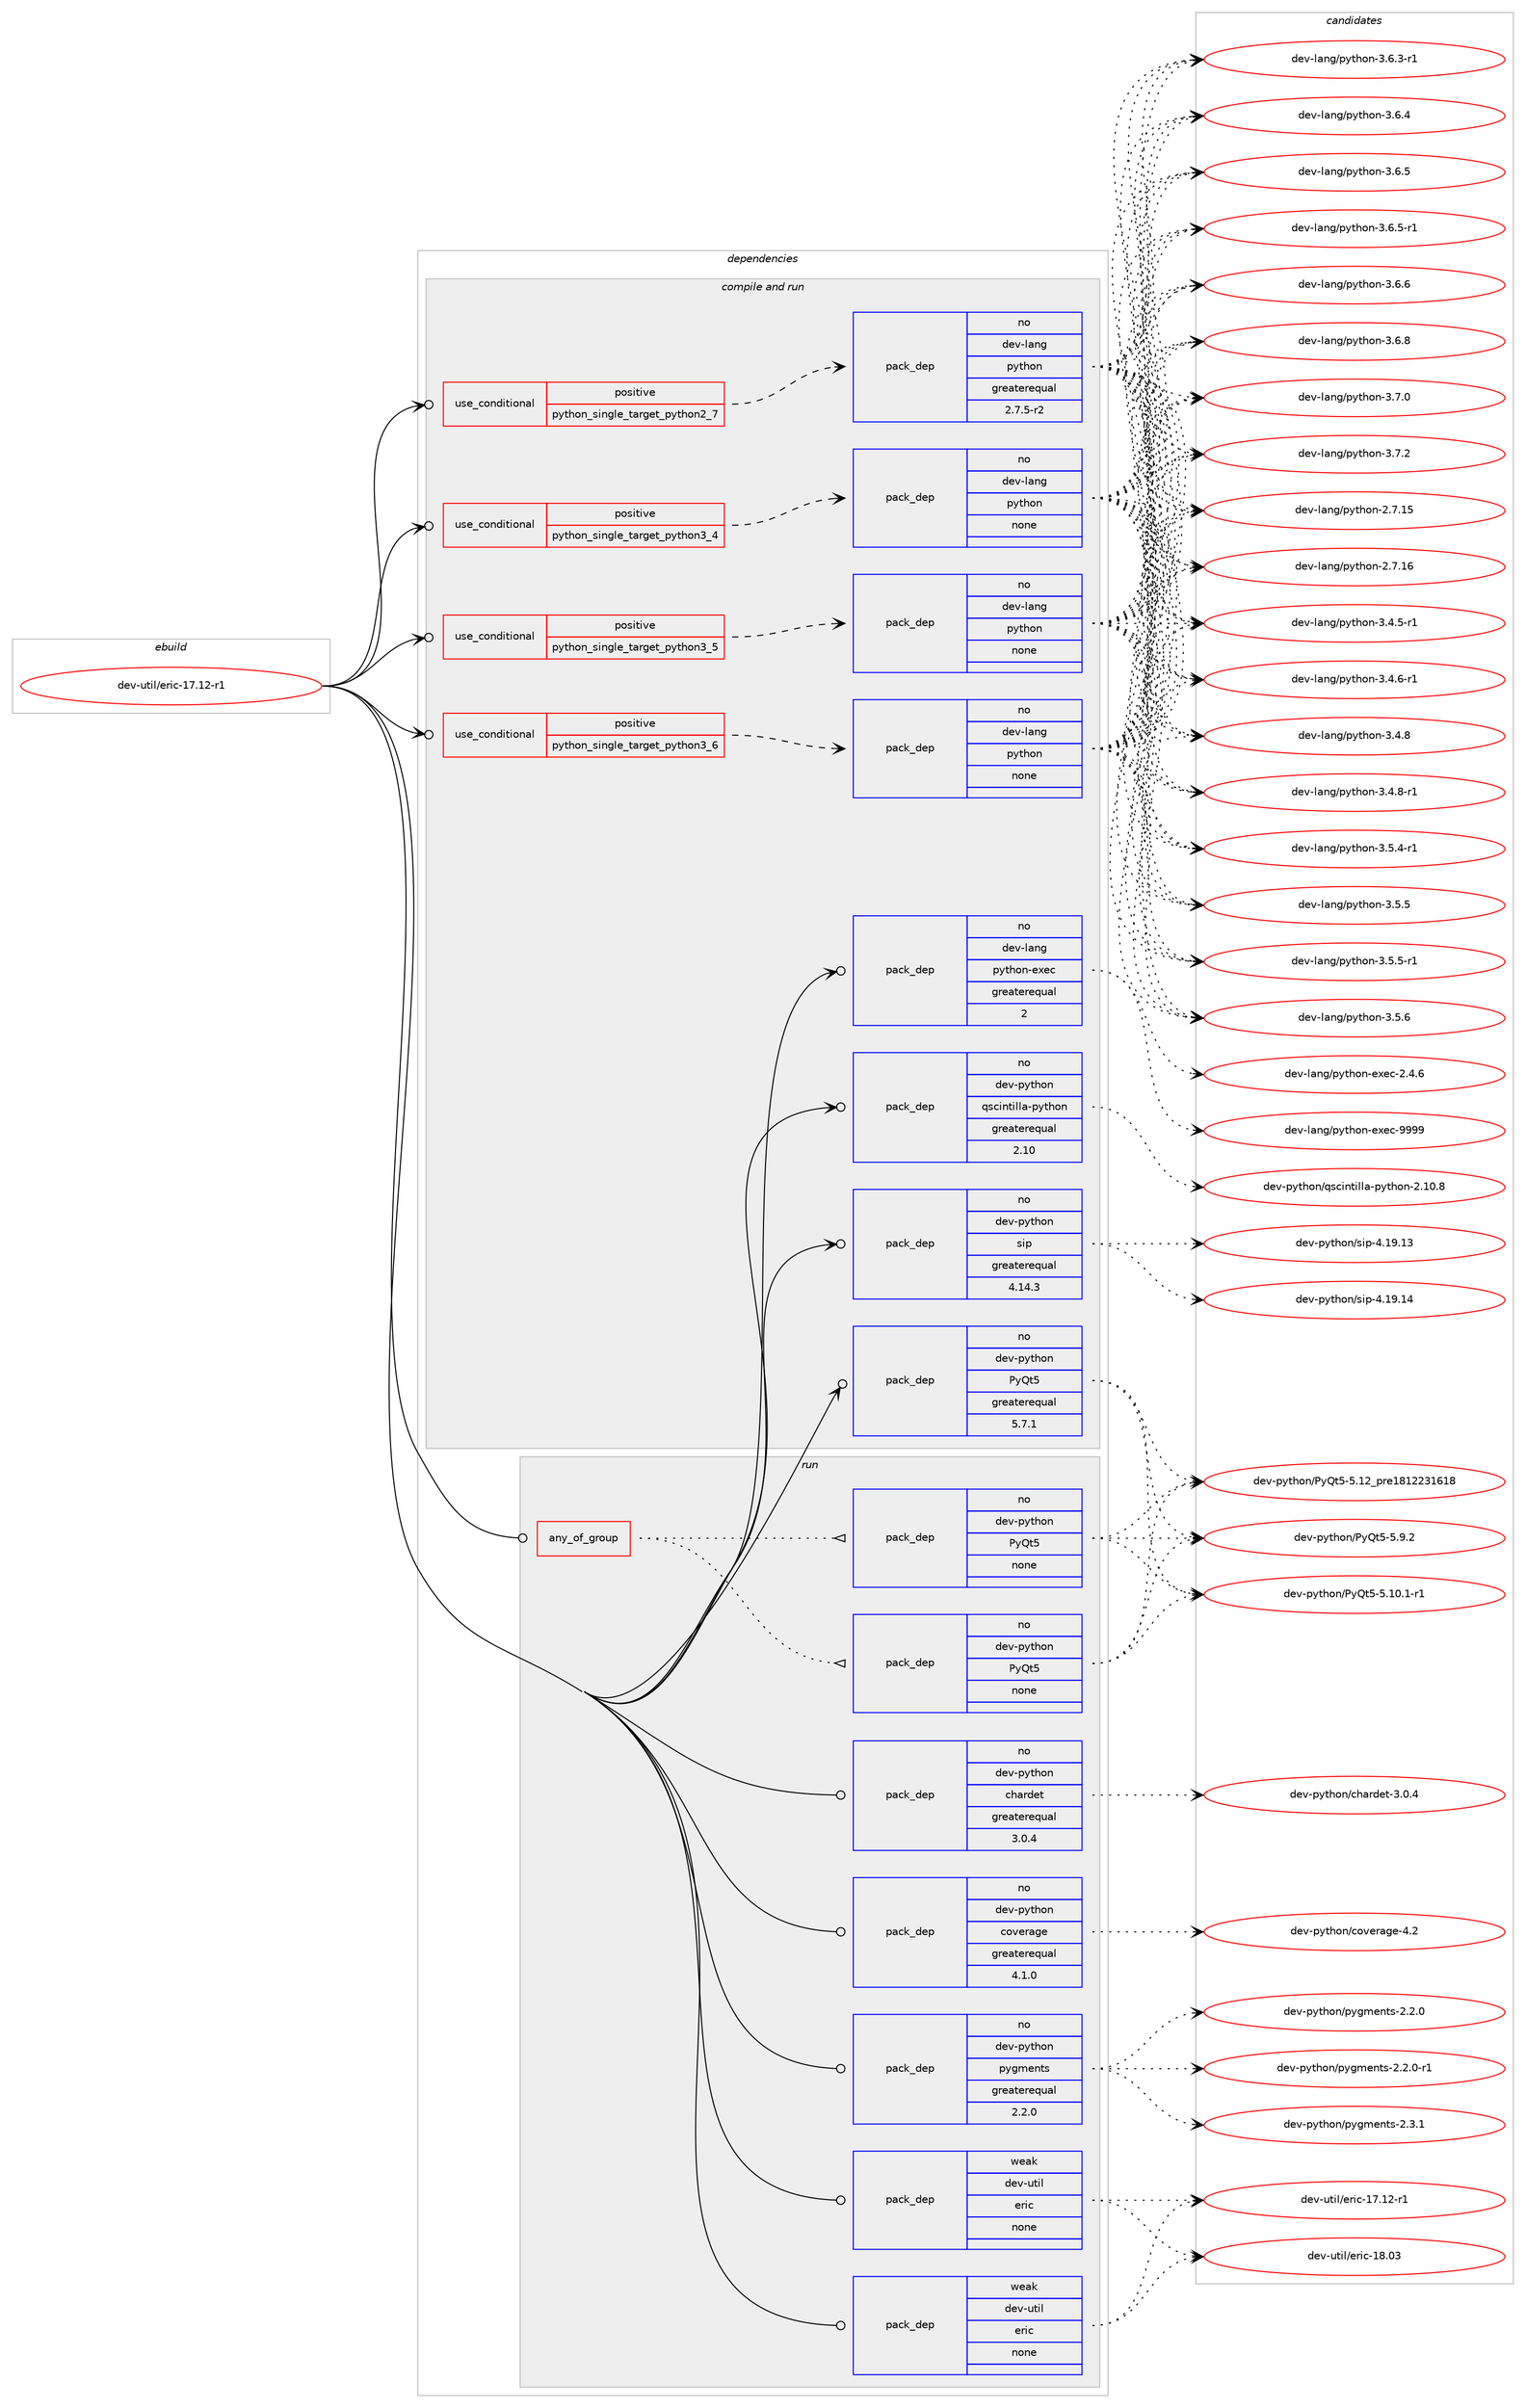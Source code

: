 digraph prolog {

# *************
# Graph options
# *************

newrank=true;
concentrate=true;
compound=true;
graph [rankdir=LR,fontname=Helvetica,fontsize=10,ranksep=1.5];#, ranksep=2.5, nodesep=0.2];
edge  [arrowhead=vee];
node  [fontname=Helvetica,fontsize=10];

# **********
# The ebuild
# **********

subgraph cluster_leftcol {
color=gray;
rank=same;
label=<<i>ebuild</i>>;
id [label="dev-util/eric-17.12-r1", color=red, width=4, href="../dev-util/eric-17.12-r1.svg"];
}

# ****************
# The dependencies
# ****************

subgraph cluster_midcol {
color=gray;
label=<<i>dependencies</i>>;
subgraph cluster_compile {
fillcolor="#eeeeee";
style=filled;
label=<<i>compile</i>>;
}
subgraph cluster_compileandrun {
fillcolor="#eeeeee";
style=filled;
label=<<i>compile and run</i>>;
subgraph cond424305 {
dependency1545258 [label=<<TABLE BORDER="0" CELLBORDER="1" CELLSPACING="0" CELLPADDING="4"><TR><TD ROWSPAN="3" CELLPADDING="10">use_conditional</TD></TR><TR><TD>positive</TD></TR><TR><TD>python_single_target_python2_7</TD></TR></TABLE>>, shape=none, color=red];
subgraph pack1097320 {
dependency1545259 [label=<<TABLE BORDER="0" CELLBORDER="1" CELLSPACING="0" CELLPADDING="4" WIDTH="220"><TR><TD ROWSPAN="6" CELLPADDING="30">pack_dep</TD></TR><TR><TD WIDTH="110">no</TD></TR><TR><TD>dev-lang</TD></TR><TR><TD>python</TD></TR><TR><TD>greaterequal</TD></TR><TR><TD>2.7.5-r2</TD></TR></TABLE>>, shape=none, color=blue];
}
dependency1545258:e -> dependency1545259:w [weight=20,style="dashed",arrowhead="vee"];
}
id:e -> dependency1545258:w [weight=20,style="solid",arrowhead="odotvee"];
subgraph cond424306 {
dependency1545260 [label=<<TABLE BORDER="0" CELLBORDER="1" CELLSPACING="0" CELLPADDING="4"><TR><TD ROWSPAN="3" CELLPADDING="10">use_conditional</TD></TR><TR><TD>positive</TD></TR><TR><TD>python_single_target_python3_4</TD></TR></TABLE>>, shape=none, color=red];
subgraph pack1097321 {
dependency1545261 [label=<<TABLE BORDER="0" CELLBORDER="1" CELLSPACING="0" CELLPADDING="4" WIDTH="220"><TR><TD ROWSPAN="6" CELLPADDING="30">pack_dep</TD></TR><TR><TD WIDTH="110">no</TD></TR><TR><TD>dev-lang</TD></TR><TR><TD>python</TD></TR><TR><TD>none</TD></TR><TR><TD></TD></TR></TABLE>>, shape=none, color=blue];
}
dependency1545260:e -> dependency1545261:w [weight=20,style="dashed",arrowhead="vee"];
}
id:e -> dependency1545260:w [weight=20,style="solid",arrowhead="odotvee"];
subgraph cond424307 {
dependency1545262 [label=<<TABLE BORDER="0" CELLBORDER="1" CELLSPACING="0" CELLPADDING="4"><TR><TD ROWSPAN="3" CELLPADDING="10">use_conditional</TD></TR><TR><TD>positive</TD></TR><TR><TD>python_single_target_python3_5</TD></TR></TABLE>>, shape=none, color=red];
subgraph pack1097322 {
dependency1545263 [label=<<TABLE BORDER="0" CELLBORDER="1" CELLSPACING="0" CELLPADDING="4" WIDTH="220"><TR><TD ROWSPAN="6" CELLPADDING="30">pack_dep</TD></TR><TR><TD WIDTH="110">no</TD></TR><TR><TD>dev-lang</TD></TR><TR><TD>python</TD></TR><TR><TD>none</TD></TR><TR><TD></TD></TR></TABLE>>, shape=none, color=blue];
}
dependency1545262:e -> dependency1545263:w [weight=20,style="dashed",arrowhead="vee"];
}
id:e -> dependency1545262:w [weight=20,style="solid",arrowhead="odotvee"];
subgraph cond424308 {
dependency1545264 [label=<<TABLE BORDER="0" CELLBORDER="1" CELLSPACING="0" CELLPADDING="4"><TR><TD ROWSPAN="3" CELLPADDING="10">use_conditional</TD></TR><TR><TD>positive</TD></TR><TR><TD>python_single_target_python3_6</TD></TR></TABLE>>, shape=none, color=red];
subgraph pack1097323 {
dependency1545265 [label=<<TABLE BORDER="0" CELLBORDER="1" CELLSPACING="0" CELLPADDING="4" WIDTH="220"><TR><TD ROWSPAN="6" CELLPADDING="30">pack_dep</TD></TR><TR><TD WIDTH="110">no</TD></TR><TR><TD>dev-lang</TD></TR><TR><TD>python</TD></TR><TR><TD>none</TD></TR><TR><TD></TD></TR></TABLE>>, shape=none, color=blue];
}
dependency1545264:e -> dependency1545265:w [weight=20,style="dashed",arrowhead="vee"];
}
id:e -> dependency1545264:w [weight=20,style="solid",arrowhead="odotvee"];
subgraph pack1097324 {
dependency1545266 [label=<<TABLE BORDER="0" CELLBORDER="1" CELLSPACING="0" CELLPADDING="4" WIDTH="220"><TR><TD ROWSPAN="6" CELLPADDING="30">pack_dep</TD></TR><TR><TD WIDTH="110">no</TD></TR><TR><TD>dev-lang</TD></TR><TR><TD>python-exec</TD></TR><TR><TD>greaterequal</TD></TR><TR><TD>2</TD></TR></TABLE>>, shape=none, color=blue];
}
id:e -> dependency1545266:w [weight=20,style="solid",arrowhead="odotvee"];
subgraph pack1097325 {
dependency1545267 [label=<<TABLE BORDER="0" CELLBORDER="1" CELLSPACING="0" CELLPADDING="4" WIDTH="220"><TR><TD ROWSPAN="6" CELLPADDING="30">pack_dep</TD></TR><TR><TD WIDTH="110">no</TD></TR><TR><TD>dev-python</TD></TR><TR><TD>PyQt5</TD></TR><TR><TD>greaterequal</TD></TR><TR><TD>5.7.1</TD></TR></TABLE>>, shape=none, color=blue];
}
id:e -> dependency1545267:w [weight=20,style="solid",arrowhead="odotvee"];
subgraph pack1097326 {
dependency1545268 [label=<<TABLE BORDER="0" CELLBORDER="1" CELLSPACING="0" CELLPADDING="4" WIDTH="220"><TR><TD ROWSPAN="6" CELLPADDING="30">pack_dep</TD></TR><TR><TD WIDTH="110">no</TD></TR><TR><TD>dev-python</TD></TR><TR><TD>qscintilla-python</TD></TR><TR><TD>greaterequal</TD></TR><TR><TD>2.10</TD></TR></TABLE>>, shape=none, color=blue];
}
id:e -> dependency1545268:w [weight=20,style="solid",arrowhead="odotvee"];
subgraph pack1097327 {
dependency1545269 [label=<<TABLE BORDER="0" CELLBORDER="1" CELLSPACING="0" CELLPADDING="4" WIDTH="220"><TR><TD ROWSPAN="6" CELLPADDING="30">pack_dep</TD></TR><TR><TD WIDTH="110">no</TD></TR><TR><TD>dev-python</TD></TR><TR><TD>sip</TD></TR><TR><TD>greaterequal</TD></TR><TR><TD>4.14.3</TD></TR></TABLE>>, shape=none, color=blue];
}
id:e -> dependency1545269:w [weight=20,style="solid",arrowhead="odotvee"];
}
subgraph cluster_run {
fillcolor="#eeeeee";
style=filled;
label=<<i>run</i>>;
subgraph any23040 {
dependency1545270 [label=<<TABLE BORDER="0" CELLBORDER="1" CELLSPACING="0" CELLPADDING="4"><TR><TD CELLPADDING="10">any_of_group</TD></TR></TABLE>>, shape=none, color=red];subgraph pack1097328 {
dependency1545271 [label=<<TABLE BORDER="0" CELLBORDER="1" CELLSPACING="0" CELLPADDING="4" WIDTH="220"><TR><TD ROWSPAN="6" CELLPADDING="30">pack_dep</TD></TR><TR><TD WIDTH="110">no</TD></TR><TR><TD>dev-python</TD></TR><TR><TD>PyQt5</TD></TR><TR><TD>none</TD></TR><TR><TD></TD></TR></TABLE>>, shape=none, color=blue];
}
dependency1545270:e -> dependency1545271:w [weight=20,style="dotted",arrowhead="oinv"];
subgraph pack1097329 {
dependency1545272 [label=<<TABLE BORDER="0" CELLBORDER="1" CELLSPACING="0" CELLPADDING="4" WIDTH="220"><TR><TD ROWSPAN="6" CELLPADDING="30">pack_dep</TD></TR><TR><TD WIDTH="110">no</TD></TR><TR><TD>dev-python</TD></TR><TR><TD>PyQt5</TD></TR><TR><TD>none</TD></TR><TR><TD></TD></TR></TABLE>>, shape=none, color=blue];
}
dependency1545270:e -> dependency1545272:w [weight=20,style="dotted",arrowhead="oinv"];
}
id:e -> dependency1545270:w [weight=20,style="solid",arrowhead="odot"];
subgraph pack1097330 {
dependency1545273 [label=<<TABLE BORDER="0" CELLBORDER="1" CELLSPACING="0" CELLPADDING="4" WIDTH="220"><TR><TD ROWSPAN="6" CELLPADDING="30">pack_dep</TD></TR><TR><TD WIDTH="110">no</TD></TR><TR><TD>dev-python</TD></TR><TR><TD>chardet</TD></TR><TR><TD>greaterequal</TD></TR><TR><TD>3.0.4</TD></TR></TABLE>>, shape=none, color=blue];
}
id:e -> dependency1545273:w [weight=20,style="solid",arrowhead="odot"];
subgraph pack1097331 {
dependency1545274 [label=<<TABLE BORDER="0" CELLBORDER="1" CELLSPACING="0" CELLPADDING="4" WIDTH="220"><TR><TD ROWSPAN="6" CELLPADDING="30">pack_dep</TD></TR><TR><TD WIDTH="110">no</TD></TR><TR><TD>dev-python</TD></TR><TR><TD>coverage</TD></TR><TR><TD>greaterequal</TD></TR><TR><TD>4.1.0</TD></TR></TABLE>>, shape=none, color=blue];
}
id:e -> dependency1545274:w [weight=20,style="solid",arrowhead="odot"];
subgraph pack1097332 {
dependency1545275 [label=<<TABLE BORDER="0" CELLBORDER="1" CELLSPACING="0" CELLPADDING="4" WIDTH="220"><TR><TD ROWSPAN="6" CELLPADDING="30">pack_dep</TD></TR><TR><TD WIDTH="110">no</TD></TR><TR><TD>dev-python</TD></TR><TR><TD>pygments</TD></TR><TR><TD>greaterequal</TD></TR><TR><TD>2.2.0</TD></TR></TABLE>>, shape=none, color=blue];
}
id:e -> dependency1545275:w [weight=20,style="solid",arrowhead="odot"];
subgraph pack1097333 {
dependency1545276 [label=<<TABLE BORDER="0" CELLBORDER="1" CELLSPACING="0" CELLPADDING="4" WIDTH="220"><TR><TD ROWSPAN="6" CELLPADDING="30">pack_dep</TD></TR><TR><TD WIDTH="110">weak</TD></TR><TR><TD>dev-util</TD></TR><TR><TD>eric</TD></TR><TR><TD>none</TD></TR><TR><TD></TD></TR></TABLE>>, shape=none, color=blue];
}
id:e -> dependency1545276:w [weight=20,style="solid",arrowhead="odot"];
subgraph pack1097334 {
dependency1545277 [label=<<TABLE BORDER="0" CELLBORDER="1" CELLSPACING="0" CELLPADDING="4" WIDTH="220"><TR><TD ROWSPAN="6" CELLPADDING="30">pack_dep</TD></TR><TR><TD WIDTH="110">weak</TD></TR><TR><TD>dev-util</TD></TR><TR><TD>eric</TD></TR><TR><TD>none</TD></TR><TR><TD></TD></TR></TABLE>>, shape=none, color=blue];
}
id:e -> dependency1545277:w [weight=20,style="solid",arrowhead="odot"];
}
}

# **************
# The candidates
# **************

subgraph cluster_choices {
rank=same;
color=gray;
label=<<i>candidates</i>>;

subgraph choice1097320 {
color=black;
nodesep=1;
choice10010111845108971101034711212111610411111045504655464953 [label="dev-lang/python-2.7.15", color=red, width=4,href="../dev-lang/python-2.7.15.svg"];
choice10010111845108971101034711212111610411111045504655464954 [label="dev-lang/python-2.7.16", color=red, width=4,href="../dev-lang/python-2.7.16.svg"];
choice1001011184510897110103471121211161041111104551465246534511449 [label="dev-lang/python-3.4.5-r1", color=red, width=4,href="../dev-lang/python-3.4.5-r1.svg"];
choice1001011184510897110103471121211161041111104551465246544511449 [label="dev-lang/python-3.4.6-r1", color=red, width=4,href="../dev-lang/python-3.4.6-r1.svg"];
choice100101118451089711010347112121116104111110455146524656 [label="dev-lang/python-3.4.8", color=red, width=4,href="../dev-lang/python-3.4.8.svg"];
choice1001011184510897110103471121211161041111104551465246564511449 [label="dev-lang/python-3.4.8-r1", color=red, width=4,href="../dev-lang/python-3.4.8-r1.svg"];
choice1001011184510897110103471121211161041111104551465346524511449 [label="dev-lang/python-3.5.4-r1", color=red, width=4,href="../dev-lang/python-3.5.4-r1.svg"];
choice100101118451089711010347112121116104111110455146534653 [label="dev-lang/python-3.5.5", color=red, width=4,href="../dev-lang/python-3.5.5.svg"];
choice1001011184510897110103471121211161041111104551465346534511449 [label="dev-lang/python-3.5.5-r1", color=red, width=4,href="../dev-lang/python-3.5.5-r1.svg"];
choice100101118451089711010347112121116104111110455146534654 [label="dev-lang/python-3.5.6", color=red, width=4,href="../dev-lang/python-3.5.6.svg"];
choice1001011184510897110103471121211161041111104551465446514511449 [label="dev-lang/python-3.6.3-r1", color=red, width=4,href="../dev-lang/python-3.6.3-r1.svg"];
choice100101118451089711010347112121116104111110455146544652 [label="dev-lang/python-3.6.4", color=red, width=4,href="../dev-lang/python-3.6.4.svg"];
choice100101118451089711010347112121116104111110455146544653 [label="dev-lang/python-3.6.5", color=red, width=4,href="../dev-lang/python-3.6.5.svg"];
choice1001011184510897110103471121211161041111104551465446534511449 [label="dev-lang/python-3.6.5-r1", color=red, width=4,href="../dev-lang/python-3.6.5-r1.svg"];
choice100101118451089711010347112121116104111110455146544654 [label="dev-lang/python-3.6.6", color=red, width=4,href="../dev-lang/python-3.6.6.svg"];
choice100101118451089711010347112121116104111110455146544656 [label="dev-lang/python-3.6.8", color=red, width=4,href="../dev-lang/python-3.6.8.svg"];
choice100101118451089711010347112121116104111110455146554648 [label="dev-lang/python-3.7.0", color=red, width=4,href="../dev-lang/python-3.7.0.svg"];
choice100101118451089711010347112121116104111110455146554650 [label="dev-lang/python-3.7.2", color=red, width=4,href="../dev-lang/python-3.7.2.svg"];
dependency1545259:e -> choice10010111845108971101034711212111610411111045504655464953:w [style=dotted,weight="100"];
dependency1545259:e -> choice10010111845108971101034711212111610411111045504655464954:w [style=dotted,weight="100"];
dependency1545259:e -> choice1001011184510897110103471121211161041111104551465246534511449:w [style=dotted,weight="100"];
dependency1545259:e -> choice1001011184510897110103471121211161041111104551465246544511449:w [style=dotted,weight="100"];
dependency1545259:e -> choice100101118451089711010347112121116104111110455146524656:w [style=dotted,weight="100"];
dependency1545259:e -> choice1001011184510897110103471121211161041111104551465246564511449:w [style=dotted,weight="100"];
dependency1545259:e -> choice1001011184510897110103471121211161041111104551465346524511449:w [style=dotted,weight="100"];
dependency1545259:e -> choice100101118451089711010347112121116104111110455146534653:w [style=dotted,weight="100"];
dependency1545259:e -> choice1001011184510897110103471121211161041111104551465346534511449:w [style=dotted,weight="100"];
dependency1545259:e -> choice100101118451089711010347112121116104111110455146534654:w [style=dotted,weight="100"];
dependency1545259:e -> choice1001011184510897110103471121211161041111104551465446514511449:w [style=dotted,weight="100"];
dependency1545259:e -> choice100101118451089711010347112121116104111110455146544652:w [style=dotted,weight="100"];
dependency1545259:e -> choice100101118451089711010347112121116104111110455146544653:w [style=dotted,weight="100"];
dependency1545259:e -> choice1001011184510897110103471121211161041111104551465446534511449:w [style=dotted,weight="100"];
dependency1545259:e -> choice100101118451089711010347112121116104111110455146544654:w [style=dotted,weight="100"];
dependency1545259:e -> choice100101118451089711010347112121116104111110455146544656:w [style=dotted,weight="100"];
dependency1545259:e -> choice100101118451089711010347112121116104111110455146554648:w [style=dotted,weight="100"];
dependency1545259:e -> choice100101118451089711010347112121116104111110455146554650:w [style=dotted,weight="100"];
}
subgraph choice1097321 {
color=black;
nodesep=1;
choice10010111845108971101034711212111610411111045504655464953 [label="dev-lang/python-2.7.15", color=red, width=4,href="../dev-lang/python-2.7.15.svg"];
choice10010111845108971101034711212111610411111045504655464954 [label="dev-lang/python-2.7.16", color=red, width=4,href="../dev-lang/python-2.7.16.svg"];
choice1001011184510897110103471121211161041111104551465246534511449 [label="dev-lang/python-3.4.5-r1", color=red, width=4,href="../dev-lang/python-3.4.5-r1.svg"];
choice1001011184510897110103471121211161041111104551465246544511449 [label="dev-lang/python-3.4.6-r1", color=red, width=4,href="../dev-lang/python-3.4.6-r1.svg"];
choice100101118451089711010347112121116104111110455146524656 [label="dev-lang/python-3.4.8", color=red, width=4,href="../dev-lang/python-3.4.8.svg"];
choice1001011184510897110103471121211161041111104551465246564511449 [label="dev-lang/python-3.4.8-r1", color=red, width=4,href="../dev-lang/python-3.4.8-r1.svg"];
choice1001011184510897110103471121211161041111104551465346524511449 [label="dev-lang/python-3.5.4-r1", color=red, width=4,href="../dev-lang/python-3.5.4-r1.svg"];
choice100101118451089711010347112121116104111110455146534653 [label="dev-lang/python-3.5.5", color=red, width=4,href="../dev-lang/python-3.5.5.svg"];
choice1001011184510897110103471121211161041111104551465346534511449 [label="dev-lang/python-3.5.5-r1", color=red, width=4,href="../dev-lang/python-3.5.5-r1.svg"];
choice100101118451089711010347112121116104111110455146534654 [label="dev-lang/python-3.5.6", color=red, width=4,href="../dev-lang/python-3.5.6.svg"];
choice1001011184510897110103471121211161041111104551465446514511449 [label="dev-lang/python-3.6.3-r1", color=red, width=4,href="../dev-lang/python-3.6.3-r1.svg"];
choice100101118451089711010347112121116104111110455146544652 [label="dev-lang/python-3.6.4", color=red, width=4,href="../dev-lang/python-3.6.4.svg"];
choice100101118451089711010347112121116104111110455146544653 [label="dev-lang/python-3.6.5", color=red, width=4,href="../dev-lang/python-3.6.5.svg"];
choice1001011184510897110103471121211161041111104551465446534511449 [label="dev-lang/python-3.6.5-r1", color=red, width=4,href="../dev-lang/python-3.6.5-r1.svg"];
choice100101118451089711010347112121116104111110455146544654 [label="dev-lang/python-3.6.6", color=red, width=4,href="../dev-lang/python-3.6.6.svg"];
choice100101118451089711010347112121116104111110455146544656 [label="dev-lang/python-3.6.8", color=red, width=4,href="../dev-lang/python-3.6.8.svg"];
choice100101118451089711010347112121116104111110455146554648 [label="dev-lang/python-3.7.0", color=red, width=4,href="../dev-lang/python-3.7.0.svg"];
choice100101118451089711010347112121116104111110455146554650 [label="dev-lang/python-3.7.2", color=red, width=4,href="../dev-lang/python-3.7.2.svg"];
dependency1545261:e -> choice10010111845108971101034711212111610411111045504655464953:w [style=dotted,weight="100"];
dependency1545261:e -> choice10010111845108971101034711212111610411111045504655464954:w [style=dotted,weight="100"];
dependency1545261:e -> choice1001011184510897110103471121211161041111104551465246534511449:w [style=dotted,weight="100"];
dependency1545261:e -> choice1001011184510897110103471121211161041111104551465246544511449:w [style=dotted,weight="100"];
dependency1545261:e -> choice100101118451089711010347112121116104111110455146524656:w [style=dotted,weight="100"];
dependency1545261:e -> choice1001011184510897110103471121211161041111104551465246564511449:w [style=dotted,weight="100"];
dependency1545261:e -> choice1001011184510897110103471121211161041111104551465346524511449:w [style=dotted,weight="100"];
dependency1545261:e -> choice100101118451089711010347112121116104111110455146534653:w [style=dotted,weight="100"];
dependency1545261:e -> choice1001011184510897110103471121211161041111104551465346534511449:w [style=dotted,weight="100"];
dependency1545261:e -> choice100101118451089711010347112121116104111110455146534654:w [style=dotted,weight="100"];
dependency1545261:e -> choice1001011184510897110103471121211161041111104551465446514511449:w [style=dotted,weight="100"];
dependency1545261:e -> choice100101118451089711010347112121116104111110455146544652:w [style=dotted,weight="100"];
dependency1545261:e -> choice100101118451089711010347112121116104111110455146544653:w [style=dotted,weight="100"];
dependency1545261:e -> choice1001011184510897110103471121211161041111104551465446534511449:w [style=dotted,weight="100"];
dependency1545261:e -> choice100101118451089711010347112121116104111110455146544654:w [style=dotted,weight="100"];
dependency1545261:e -> choice100101118451089711010347112121116104111110455146544656:w [style=dotted,weight="100"];
dependency1545261:e -> choice100101118451089711010347112121116104111110455146554648:w [style=dotted,weight="100"];
dependency1545261:e -> choice100101118451089711010347112121116104111110455146554650:w [style=dotted,weight="100"];
}
subgraph choice1097322 {
color=black;
nodesep=1;
choice10010111845108971101034711212111610411111045504655464953 [label="dev-lang/python-2.7.15", color=red, width=4,href="../dev-lang/python-2.7.15.svg"];
choice10010111845108971101034711212111610411111045504655464954 [label="dev-lang/python-2.7.16", color=red, width=4,href="../dev-lang/python-2.7.16.svg"];
choice1001011184510897110103471121211161041111104551465246534511449 [label="dev-lang/python-3.4.5-r1", color=red, width=4,href="../dev-lang/python-3.4.5-r1.svg"];
choice1001011184510897110103471121211161041111104551465246544511449 [label="dev-lang/python-3.4.6-r1", color=red, width=4,href="../dev-lang/python-3.4.6-r1.svg"];
choice100101118451089711010347112121116104111110455146524656 [label="dev-lang/python-3.4.8", color=red, width=4,href="../dev-lang/python-3.4.8.svg"];
choice1001011184510897110103471121211161041111104551465246564511449 [label="dev-lang/python-3.4.8-r1", color=red, width=4,href="../dev-lang/python-3.4.8-r1.svg"];
choice1001011184510897110103471121211161041111104551465346524511449 [label="dev-lang/python-3.5.4-r1", color=red, width=4,href="../dev-lang/python-3.5.4-r1.svg"];
choice100101118451089711010347112121116104111110455146534653 [label="dev-lang/python-3.5.5", color=red, width=4,href="../dev-lang/python-3.5.5.svg"];
choice1001011184510897110103471121211161041111104551465346534511449 [label="dev-lang/python-3.5.5-r1", color=red, width=4,href="../dev-lang/python-3.5.5-r1.svg"];
choice100101118451089711010347112121116104111110455146534654 [label="dev-lang/python-3.5.6", color=red, width=4,href="../dev-lang/python-3.5.6.svg"];
choice1001011184510897110103471121211161041111104551465446514511449 [label="dev-lang/python-3.6.3-r1", color=red, width=4,href="../dev-lang/python-3.6.3-r1.svg"];
choice100101118451089711010347112121116104111110455146544652 [label="dev-lang/python-3.6.4", color=red, width=4,href="../dev-lang/python-3.6.4.svg"];
choice100101118451089711010347112121116104111110455146544653 [label="dev-lang/python-3.6.5", color=red, width=4,href="../dev-lang/python-3.6.5.svg"];
choice1001011184510897110103471121211161041111104551465446534511449 [label="dev-lang/python-3.6.5-r1", color=red, width=4,href="../dev-lang/python-3.6.5-r1.svg"];
choice100101118451089711010347112121116104111110455146544654 [label="dev-lang/python-3.6.6", color=red, width=4,href="../dev-lang/python-3.6.6.svg"];
choice100101118451089711010347112121116104111110455146544656 [label="dev-lang/python-3.6.8", color=red, width=4,href="../dev-lang/python-3.6.8.svg"];
choice100101118451089711010347112121116104111110455146554648 [label="dev-lang/python-3.7.0", color=red, width=4,href="../dev-lang/python-3.7.0.svg"];
choice100101118451089711010347112121116104111110455146554650 [label="dev-lang/python-3.7.2", color=red, width=4,href="../dev-lang/python-3.7.2.svg"];
dependency1545263:e -> choice10010111845108971101034711212111610411111045504655464953:w [style=dotted,weight="100"];
dependency1545263:e -> choice10010111845108971101034711212111610411111045504655464954:w [style=dotted,weight="100"];
dependency1545263:e -> choice1001011184510897110103471121211161041111104551465246534511449:w [style=dotted,weight="100"];
dependency1545263:e -> choice1001011184510897110103471121211161041111104551465246544511449:w [style=dotted,weight="100"];
dependency1545263:e -> choice100101118451089711010347112121116104111110455146524656:w [style=dotted,weight="100"];
dependency1545263:e -> choice1001011184510897110103471121211161041111104551465246564511449:w [style=dotted,weight="100"];
dependency1545263:e -> choice1001011184510897110103471121211161041111104551465346524511449:w [style=dotted,weight="100"];
dependency1545263:e -> choice100101118451089711010347112121116104111110455146534653:w [style=dotted,weight="100"];
dependency1545263:e -> choice1001011184510897110103471121211161041111104551465346534511449:w [style=dotted,weight="100"];
dependency1545263:e -> choice100101118451089711010347112121116104111110455146534654:w [style=dotted,weight="100"];
dependency1545263:e -> choice1001011184510897110103471121211161041111104551465446514511449:w [style=dotted,weight="100"];
dependency1545263:e -> choice100101118451089711010347112121116104111110455146544652:w [style=dotted,weight="100"];
dependency1545263:e -> choice100101118451089711010347112121116104111110455146544653:w [style=dotted,weight="100"];
dependency1545263:e -> choice1001011184510897110103471121211161041111104551465446534511449:w [style=dotted,weight="100"];
dependency1545263:e -> choice100101118451089711010347112121116104111110455146544654:w [style=dotted,weight="100"];
dependency1545263:e -> choice100101118451089711010347112121116104111110455146544656:w [style=dotted,weight="100"];
dependency1545263:e -> choice100101118451089711010347112121116104111110455146554648:w [style=dotted,weight="100"];
dependency1545263:e -> choice100101118451089711010347112121116104111110455146554650:w [style=dotted,weight="100"];
}
subgraph choice1097323 {
color=black;
nodesep=1;
choice10010111845108971101034711212111610411111045504655464953 [label="dev-lang/python-2.7.15", color=red, width=4,href="../dev-lang/python-2.7.15.svg"];
choice10010111845108971101034711212111610411111045504655464954 [label="dev-lang/python-2.7.16", color=red, width=4,href="../dev-lang/python-2.7.16.svg"];
choice1001011184510897110103471121211161041111104551465246534511449 [label="dev-lang/python-3.4.5-r1", color=red, width=4,href="../dev-lang/python-3.4.5-r1.svg"];
choice1001011184510897110103471121211161041111104551465246544511449 [label="dev-lang/python-3.4.6-r1", color=red, width=4,href="../dev-lang/python-3.4.6-r1.svg"];
choice100101118451089711010347112121116104111110455146524656 [label="dev-lang/python-3.4.8", color=red, width=4,href="../dev-lang/python-3.4.8.svg"];
choice1001011184510897110103471121211161041111104551465246564511449 [label="dev-lang/python-3.4.8-r1", color=red, width=4,href="../dev-lang/python-3.4.8-r1.svg"];
choice1001011184510897110103471121211161041111104551465346524511449 [label="dev-lang/python-3.5.4-r1", color=red, width=4,href="../dev-lang/python-3.5.4-r1.svg"];
choice100101118451089711010347112121116104111110455146534653 [label="dev-lang/python-3.5.5", color=red, width=4,href="../dev-lang/python-3.5.5.svg"];
choice1001011184510897110103471121211161041111104551465346534511449 [label="dev-lang/python-3.5.5-r1", color=red, width=4,href="../dev-lang/python-3.5.5-r1.svg"];
choice100101118451089711010347112121116104111110455146534654 [label="dev-lang/python-3.5.6", color=red, width=4,href="../dev-lang/python-3.5.6.svg"];
choice1001011184510897110103471121211161041111104551465446514511449 [label="dev-lang/python-3.6.3-r1", color=red, width=4,href="../dev-lang/python-3.6.3-r1.svg"];
choice100101118451089711010347112121116104111110455146544652 [label="dev-lang/python-3.6.4", color=red, width=4,href="../dev-lang/python-3.6.4.svg"];
choice100101118451089711010347112121116104111110455146544653 [label="dev-lang/python-3.6.5", color=red, width=4,href="../dev-lang/python-3.6.5.svg"];
choice1001011184510897110103471121211161041111104551465446534511449 [label="dev-lang/python-3.6.5-r1", color=red, width=4,href="../dev-lang/python-3.6.5-r1.svg"];
choice100101118451089711010347112121116104111110455146544654 [label="dev-lang/python-3.6.6", color=red, width=4,href="../dev-lang/python-3.6.6.svg"];
choice100101118451089711010347112121116104111110455146544656 [label="dev-lang/python-3.6.8", color=red, width=4,href="../dev-lang/python-3.6.8.svg"];
choice100101118451089711010347112121116104111110455146554648 [label="dev-lang/python-3.7.0", color=red, width=4,href="../dev-lang/python-3.7.0.svg"];
choice100101118451089711010347112121116104111110455146554650 [label="dev-lang/python-3.7.2", color=red, width=4,href="../dev-lang/python-3.7.2.svg"];
dependency1545265:e -> choice10010111845108971101034711212111610411111045504655464953:w [style=dotted,weight="100"];
dependency1545265:e -> choice10010111845108971101034711212111610411111045504655464954:w [style=dotted,weight="100"];
dependency1545265:e -> choice1001011184510897110103471121211161041111104551465246534511449:w [style=dotted,weight="100"];
dependency1545265:e -> choice1001011184510897110103471121211161041111104551465246544511449:w [style=dotted,weight="100"];
dependency1545265:e -> choice100101118451089711010347112121116104111110455146524656:w [style=dotted,weight="100"];
dependency1545265:e -> choice1001011184510897110103471121211161041111104551465246564511449:w [style=dotted,weight="100"];
dependency1545265:e -> choice1001011184510897110103471121211161041111104551465346524511449:w [style=dotted,weight="100"];
dependency1545265:e -> choice100101118451089711010347112121116104111110455146534653:w [style=dotted,weight="100"];
dependency1545265:e -> choice1001011184510897110103471121211161041111104551465346534511449:w [style=dotted,weight="100"];
dependency1545265:e -> choice100101118451089711010347112121116104111110455146534654:w [style=dotted,weight="100"];
dependency1545265:e -> choice1001011184510897110103471121211161041111104551465446514511449:w [style=dotted,weight="100"];
dependency1545265:e -> choice100101118451089711010347112121116104111110455146544652:w [style=dotted,weight="100"];
dependency1545265:e -> choice100101118451089711010347112121116104111110455146544653:w [style=dotted,weight="100"];
dependency1545265:e -> choice1001011184510897110103471121211161041111104551465446534511449:w [style=dotted,weight="100"];
dependency1545265:e -> choice100101118451089711010347112121116104111110455146544654:w [style=dotted,weight="100"];
dependency1545265:e -> choice100101118451089711010347112121116104111110455146544656:w [style=dotted,weight="100"];
dependency1545265:e -> choice100101118451089711010347112121116104111110455146554648:w [style=dotted,weight="100"];
dependency1545265:e -> choice100101118451089711010347112121116104111110455146554650:w [style=dotted,weight="100"];
}
subgraph choice1097324 {
color=black;
nodesep=1;
choice1001011184510897110103471121211161041111104510112010199455046524654 [label="dev-lang/python-exec-2.4.6", color=red, width=4,href="../dev-lang/python-exec-2.4.6.svg"];
choice10010111845108971101034711212111610411111045101120101994557575757 [label="dev-lang/python-exec-9999", color=red, width=4,href="../dev-lang/python-exec-9999.svg"];
dependency1545266:e -> choice1001011184510897110103471121211161041111104510112010199455046524654:w [style=dotted,weight="100"];
dependency1545266:e -> choice10010111845108971101034711212111610411111045101120101994557575757:w [style=dotted,weight="100"];
}
subgraph choice1097325 {
color=black;
nodesep=1;
choice1001011184511212111610411111047801218111653455346494846494511449 [label="dev-python/PyQt5-5.10.1-r1", color=red, width=4,href="../dev-python/PyQt5-5.10.1-r1.svg"];
choice100101118451121211161041111104780121811165345534649509511211410149564950505149544956 [label="dev-python/PyQt5-5.12_pre1812231618", color=red, width=4,href="../dev-python/PyQt5-5.12_pre1812231618.svg"];
choice1001011184511212111610411111047801218111653455346574650 [label="dev-python/PyQt5-5.9.2", color=red, width=4,href="../dev-python/PyQt5-5.9.2.svg"];
dependency1545267:e -> choice1001011184511212111610411111047801218111653455346494846494511449:w [style=dotted,weight="100"];
dependency1545267:e -> choice100101118451121211161041111104780121811165345534649509511211410149564950505149544956:w [style=dotted,weight="100"];
dependency1545267:e -> choice1001011184511212111610411111047801218111653455346574650:w [style=dotted,weight="100"];
}
subgraph choice1097326 {
color=black;
nodesep=1;
choice100101118451121211161041111104711311599105110116105108108974511212111610411111045504649484656 [label="dev-python/qscintilla-python-2.10.8", color=red, width=4,href="../dev-python/qscintilla-python-2.10.8.svg"];
dependency1545268:e -> choice100101118451121211161041111104711311599105110116105108108974511212111610411111045504649484656:w [style=dotted,weight="100"];
}
subgraph choice1097327 {
color=black;
nodesep=1;
choice10010111845112121116104111110471151051124552464957464951 [label="dev-python/sip-4.19.13", color=red, width=4,href="../dev-python/sip-4.19.13.svg"];
choice10010111845112121116104111110471151051124552464957464952 [label="dev-python/sip-4.19.14", color=red, width=4,href="../dev-python/sip-4.19.14.svg"];
dependency1545269:e -> choice10010111845112121116104111110471151051124552464957464951:w [style=dotted,weight="100"];
dependency1545269:e -> choice10010111845112121116104111110471151051124552464957464952:w [style=dotted,weight="100"];
}
subgraph choice1097328 {
color=black;
nodesep=1;
choice1001011184511212111610411111047801218111653455346494846494511449 [label="dev-python/PyQt5-5.10.1-r1", color=red, width=4,href="../dev-python/PyQt5-5.10.1-r1.svg"];
choice100101118451121211161041111104780121811165345534649509511211410149564950505149544956 [label="dev-python/PyQt5-5.12_pre1812231618", color=red, width=4,href="../dev-python/PyQt5-5.12_pre1812231618.svg"];
choice1001011184511212111610411111047801218111653455346574650 [label="dev-python/PyQt5-5.9.2", color=red, width=4,href="../dev-python/PyQt5-5.9.2.svg"];
dependency1545271:e -> choice1001011184511212111610411111047801218111653455346494846494511449:w [style=dotted,weight="100"];
dependency1545271:e -> choice100101118451121211161041111104780121811165345534649509511211410149564950505149544956:w [style=dotted,weight="100"];
dependency1545271:e -> choice1001011184511212111610411111047801218111653455346574650:w [style=dotted,weight="100"];
}
subgraph choice1097329 {
color=black;
nodesep=1;
choice1001011184511212111610411111047801218111653455346494846494511449 [label="dev-python/PyQt5-5.10.1-r1", color=red, width=4,href="../dev-python/PyQt5-5.10.1-r1.svg"];
choice100101118451121211161041111104780121811165345534649509511211410149564950505149544956 [label="dev-python/PyQt5-5.12_pre1812231618", color=red, width=4,href="../dev-python/PyQt5-5.12_pre1812231618.svg"];
choice1001011184511212111610411111047801218111653455346574650 [label="dev-python/PyQt5-5.9.2", color=red, width=4,href="../dev-python/PyQt5-5.9.2.svg"];
dependency1545272:e -> choice1001011184511212111610411111047801218111653455346494846494511449:w [style=dotted,weight="100"];
dependency1545272:e -> choice100101118451121211161041111104780121811165345534649509511211410149564950505149544956:w [style=dotted,weight="100"];
dependency1545272:e -> choice1001011184511212111610411111047801218111653455346574650:w [style=dotted,weight="100"];
}
subgraph choice1097330 {
color=black;
nodesep=1;
choice10010111845112121116104111110479910497114100101116455146484652 [label="dev-python/chardet-3.0.4", color=red, width=4,href="../dev-python/chardet-3.0.4.svg"];
dependency1545273:e -> choice10010111845112121116104111110479910497114100101116455146484652:w [style=dotted,weight="100"];
}
subgraph choice1097331 {
color=black;
nodesep=1;
choice1001011184511212111610411111047991111181011149710310145524650 [label="dev-python/coverage-4.2", color=red, width=4,href="../dev-python/coverage-4.2.svg"];
dependency1545274:e -> choice1001011184511212111610411111047991111181011149710310145524650:w [style=dotted,weight="100"];
}
subgraph choice1097332 {
color=black;
nodesep=1;
choice1001011184511212111610411111047112121103109101110116115455046504648 [label="dev-python/pygments-2.2.0", color=red, width=4,href="../dev-python/pygments-2.2.0.svg"];
choice10010111845112121116104111110471121211031091011101161154550465046484511449 [label="dev-python/pygments-2.2.0-r1", color=red, width=4,href="../dev-python/pygments-2.2.0-r1.svg"];
choice1001011184511212111610411111047112121103109101110116115455046514649 [label="dev-python/pygments-2.3.1", color=red, width=4,href="../dev-python/pygments-2.3.1.svg"];
dependency1545275:e -> choice1001011184511212111610411111047112121103109101110116115455046504648:w [style=dotted,weight="100"];
dependency1545275:e -> choice10010111845112121116104111110471121211031091011101161154550465046484511449:w [style=dotted,weight="100"];
dependency1545275:e -> choice1001011184511212111610411111047112121103109101110116115455046514649:w [style=dotted,weight="100"];
}
subgraph choice1097333 {
color=black;
nodesep=1;
choice1001011184511711610510847101114105994549554649504511449 [label="dev-util/eric-17.12-r1", color=red, width=4,href="../dev-util/eric-17.12-r1.svg"];
choice100101118451171161051084710111410599454956464851 [label="dev-util/eric-18.03", color=red, width=4,href="../dev-util/eric-18.03.svg"];
dependency1545276:e -> choice1001011184511711610510847101114105994549554649504511449:w [style=dotted,weight="100"];
dependency1545276:e -> choice100101118451171161051084710111410599454956464851:w [style=dotted,weight="100"];
}
subgraph choice1097334 {
color=black;
nodesep=1;
choice1001011184511711610510847101114105994549554649504511449 [label="dev-util/eric-17.12-r1", color=red, width=4,href="../dev-util/eric-17.12-r1.svg"];
choice100101118451171161051084710111410599454956464851 [label="dev-util/eric-18.03", color=red, width=4,href="../dev-util/eric-18.03.svg"];
dependency1545277:e -> choice1001011184511711610510847101114105994549554649504511449:w [style=dotted,weight="100"];
dependency1545277:e -> choice100101118451171161051084710111410599454956464851:w [style=dotted,weight="100"];
}
}

}
